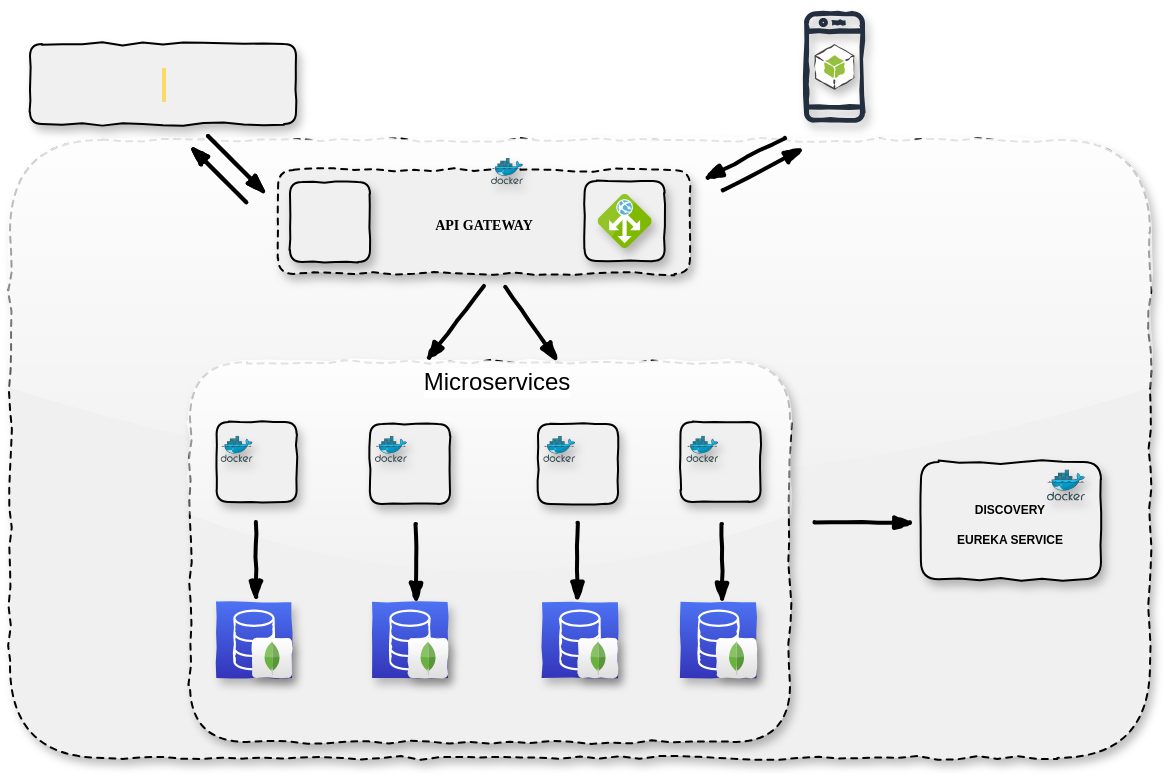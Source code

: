 <mxfile version="12.9.3" type="device"><diagram id="C5RBs43oDa-KdzZeNtuy" name="Page-1"><mxGraphModel dx="1102" dy="559" grid="1" gridSize="10" guides="1" tooltips="1" connect="1" arrows="1" fold="1" page="1" pageScale="1" pageWidth="827" pageHeight="1169" background="none" math="0" shadow="0"><root><mxCell id="WIyWlLk6GJQsqaUBKTNV-0"/><mxCell id="WIyWlLk6GJQsqaUBKTNV-1" parent="WIyWlLk6GJQsqaUBKTNV-0"/><mxCell id="03yPQON_WWGw00mhkOWc-113" value="" style="whiteSpace=wrap;html=1;dashed=1;rounded=1;shadow=1;comic=1;glass=1;strokeWidth=1;fillColor=#F0F0F0;" vertex="1" parent="WIyWlLk6GJQsqaUBKTNV-1"><mxGeometry x="110" y="78.94" width="570" height="309" as="geometry"/></mxCell><mxCell id="03yPQON_WWGw00mhkOWc-1" value="&lt;span style=&quot;background-color: rgb(255 , 229 , 153)&quot;&gt;&lt;br&gt;&lt;/span&gt;" style="rounded=1;whiteSpace=wrap;html=1;rotation=0;textDirection=ltr;labelBackgroundColor=#FFF4C3;glass=0;shadow=1;comic=1;fillColor=#F0F0F0;labelBorderColor=#FFD966;" vertex="1" parent="WIyWlLk6GJQsqaUBKTNV-1"><mxGeometry x="120" y="31" width="133" height="40" as="geometry"/></mxCell><mxCell id="03yPQON_WWGw00mhkOWc-3" value="&lt;font face=&quot;Verdana&quot; style=&quot;font-size: 7px&quot;&gt;&lt;b&gt;API GATEWAY&lt;/b&gt;&lt;/font&gt;" style="rounded=1;whiteSpace=wrap;html=1;rotation=0;shadow=1;comic=1;labelBackgroundColor=#F0F0F0;gradientColor=none;fillColor=#F0F0F0;textDirection=ltr;labelPosition=center;verticalLabelPosition=middle;align=center;verticalAlign=middle;direction=east;dashed=1;" vertex="1" parent="WIyWlLk6GJQsqaUBKTNV-1"><mxGeometry x="244.06" y="94.06" width="205.94" height="51.88" as="geometry"/></mxCell><mxCell id="03yPQON_WWGw00mhkOWc-21" value="" style="shape=image;html=1;verticalAlign=top;verticalLabelPosition=bottom;labelBackgroundColor=#ffffff;imageAspect=0;aspect=fixed;image=https://cdn1.iconfinder.com/data/icons/smallicons-logotypes/32/chrome-128.png;rounded=1;shadow=1;glass=0;comic=1;fillColor=#006600;gradientColor=none;" vertex="1" parent="WIyWlLk6GJQsqaUBKTNV-1"><mxGeometry x="139" y="41" width="20" height="20" as="geometry"/></mxCell><mxCell id="03yPQON_WWGw00mhkOWc-22" value="" style="shape=image;html=1;verticalAlign=top;verticalLabelPosition=bottom;labelBackgroundColor=#ffffff;imageAspect=0;aspect=fixed;image=https://cdn1.iconfinder.com/data/icons/smallicons-logotypes/32/firefox-128.png;rounded=1;shadow=1;glass=0;comic=1;fillColor=#006600;gradientColor=none;" vertex="1" parent="WIyWlLk6GJQsqaUBKTNV-1"><mxGeometry x="178" y="41" width="20" height="20" as="geometry"/></mxCell><mxCell id="03yPQON_WWGw00mhkOWc-25" value="" style="shape=image;html=1;verticalAlign=top;verticalLabelPosition=bottom;labelBackgroundColor=#ffffff;imageAspect=0;aspect=fixed;image=https://cdn2.iconfinder.com/data/icons/designer-skills/128/angular-128.png;rounded=1;shadow=1;glass=0;comic=1;fillColor=#F0F0F0;gradientColor=none;" vertex="1" parent="WIyWlLk6GJQsqaUBKTNV-1"><mxGeometry x="138" y="18" width="20" height="20" as="geometry"/></mxCell><mxCell id="03yPQON_WWGw00mhkOWc-26" value="" style="outlineConnect=0;fontColor=#232F3E;gradientColor=none;fillColor=#232F3E;strokeColor=none;dashed=0;verticalLabelPosition=bottom;verticalAlign=top;align=center;html=1;fontSize=12;fontStyle=0;aspect=fixed;pointerEvents=1;shape=mxgraph.aws4.mobile_client;rounded=1;shadow=1;glass=0;comic=1;labelBackgroundColor=#ffffff;" vertex="1" parent="WIyWlLk6GJQsqaUBKTNV-1"><mxGeometry x="507" y="13.5" width="30.49" height="58" as="geometry"/></mxCell><mxCell id="03yPQON_WWGw00mhkOWc-32" value="" style="outlineConnect=0;dashed=0;verticalLabelPosition=bottom;verticalAlign=top;align=center;html=1;shape=mxgraph.aws3.android;fillColor=#96BF3D;gradientColor=none;rounded=1;shadow=1;glass=0;comic=1;labelBackgroundColor=#ffffff;" vertex="1" parent="WIyWlLk6GJQsqaUBKTNV-1"><mxGeometry x="512.25" y="31" width="20" height="23" as="geometry"/></mxCell><mxCell id="03yPQON_WWGw00mhkOWc-48" value="&lt;font style=&quot;font-size: 6px&quot;&gt;DISCOVERY&lt;br&gt;EUREKA SERVICE&lt;/font&gt;" style="whiteSpace=wrap;html=1;rounded=1;shadow=1;glass=0;comic=1;labelBackgroundColor=#F0F0F0;fillColor=#F0F0F0;gradientColor=none;fontStyle=1" vertex="1" parent="WIyWlLk6GJQsqaUBKTNV-1"><mxGeometry x="565.49" y="240" width="90" height="58.63" as="geometry"/></mxCell><mxCell id="03yPQON_WWGw00mhkOWc-59" value="" style="whiteSpace=wrap;html=1;aspect=fixed;rounded=1;shadow=1;glass=0;comic=1;labelBackgroundColor=#F0F0F0;fillColor=#F0F0F0;gradientColor=none;" vertex="1" parent="WIyWlLk6GJQsqaUBKTNV-1"><mxGeometry x="250" y="100" width="40" height="40" as="geometry"/></mxCell><mxCell id="03yPQON_WWGw00mhkOWc-33" value="" style="shape=image;html=1;verticalAlign=top;verticalLabelPosition=bottom;labelBackgroundColor=#ffffff;imageAspect=0;aspect=fixed;image=https://cdn4.iconfinder.com/data/icons/cc_mono_icon_set/blacks/48x48/key.png;rounded=1;shadow=1;glass=0;comic=1;fillColor=#F0F0F0;gradientColor=none;imageBackground=none;imageBorder=none;" vertex="1" parent="WIyWlLk6GJQsqaUBKTNV-1"><mxGeometry x="258.75" y="110.75" width="22.5" height="22.5" as="geometry"/></mxCell><mxCell id="03yPQON_WWGw00mhkOWc-39" value="" style="shape=image;html=1;verticalAlign=top;verticalLabelPosition=bottom;labelBackgroundColor=#ffffff;imageAspect=0;aspect=fixed;image=https://cdn2.iconfinder.com/data/icons/buttons-9/128/Button_Power_On-01.png;rounded=1;shadow=1;glass=0;comic=1;fillColor=#F0F0F0;gradientColor=none;" vertex="1" parent="WIyWlLk6GJQsqaUBKTNV-1"><mxGeometry x="301" y="88" width="12" height="12" as="geometry"/></mxCell><mxCell id="03yPQON_WWGw00mhkOWc-51" value="" style="aspect=fixed;html=1;points=[];align=center;image;fontSize=12;image=img/lib/mscae/Docker.svg;rounded=1;shadow=1;glass=0;comic=1;labelBackgroundColor=#F0F0F0;fillColor=#F0F0F0;gradientColor=none;" vertex="1" parent="WIyWlLk6GJQsqaUBKTNV-1"><mxGeometry x="350.51" y="88" width="16" height="13.12" as="geometry"/></mxCell><mxCell id="03yPQON_WWGw00mhkOWc-60" value="" style="whiteSpace=wrap;html=1;aspect=fixed;rounded=1;shadow=1;glass=0;comic=1;labelBackgroundColor=#F0F0F0;fillColor=#F0F0F0;gradientColor=none;" vertex="1" parent="WIyWlLk6GJQsqaUBKTNV-1"><mxGeometry x="397.31" y="99.5" width="40" height="40" as="geometry"/></mxCell><mxCell id="03yPQON_WWGw00mhkOWc-36" value="" style="aspect=fixed;html=1;points=[];align=center;image;fontSize=12;image=img/lib/mscae/Application_Gateway.svg;rounded=1;shadow=1;glass=0;comic=1;labelBackgroundColor=#ffffff;fillColor=#F0F0F0;gradientColor=none;" vertex="1" parent="WIyWlLk6GJQsqaUBKTNV-1"><mxGeometry x="403.81" y="106" width="27" height="27" as="geometry"/></mxCell><mxCell id="03yPQON_WWGw00mhkOWc-45" value="" style="aspect=fixed;html=1;points=[];align=center;image;fontSize=12;image=img/lib/mscae/Docker.svg;rounded=1;shadow=1;glass=0;comic=1;labelBackgroundColor=#ffffff;fillColor=#F0F0F0;gradientColor=none;" vertex="1" parent="WIyWlLk6GJQsqaUBKTNV-1"><mxGeometry x="628.49" y="243.71" width="19" height="15.59" as="geometry"/></mxCell><mxCell id="03yPQON_WWGw00mhkOWc-47" value="" style="shape=image;html=1;verticalAlign=top;verticalLabelPosition=bottom;labelBackgroundColor=#ffffff;imageAspect=0;aspect=fixed;image=https://cdn2.iconfinder.com/data/icons/buttons-9/128/Button_Power_On-01.png;rounded=1;shadow=1;glass=0;comic=1;fillColor=#F0F0F0;gradientColor=none;" vertex="1" parent="WIyWlLk6GJQsqaUBKTNV-1"><mxGeometry x="573.49" y="242.71" width="15" height="15" as="geometry"/></mxCell><mxCell id="03yPQON_WWGw00mhkOWc-97" value="" style="group;rotation=45;" vertex="1" connectable="0" parent="WIyWlLk6GJQsqaUBKTNV-1"><mxGeometry x="200" y="90" width="40" height="9.5" as="geometry"/></mxCell><mxCell id="03yPQON_WWGw00mhkOWc-20" value="" style="rounded=0;comic=1;strokeWidth=2;endArrow=blockThin;html=1;fontFamily=Comic Sans MS;fontStyle=1;" edge="1" parent="03yPQON_WWGw00mhkOWc-97"><mxGeometry width="50" height="50" relative="1" as="geometry"><mxPoint x="9" y="-13" as="sourcePoint"/><mxPoint x="38" y="16" as="targetPoint"/></mxGeometry></mxCell><mxCell id="03yPQON_WWGw00mhkOWc-37" value="" style="rounded=0;comic=1;strokeWidth=2;endArrow=blockThin;html=1;fontFamily=Comic Sans MS;fontStyle=1;" edge="1" parent="03yPQON_WWGw00mhkOWc-97"><mxGeometry width="50" height="50" relative="1" as="geometry"><mxPoint x="28" y="20" as="sourcePoint"/><mxPoint y="-8" as="targetPoint"/><Array as="points"><mxPoint x="7" y="-1"/></Array></mxGeometry></mxCell><mxCell id="03yPQON_WWGw00mhkOWc-116" value="" style="shape=image;html=1;verticalAlign=top;verticalLabelPosition=bottom;labelBackgroundColor=#ffffff;imageAspect=0;aspect=fixed;image=https://cdn4.iconfinder.com/data/icons/logos-brands-5/24/jenkins-128.png;rounded=1;shadow=1;glass=1;dashed=1;comic=1;strokeWidth=1;fillColor=#F0F0F0;gradientColor=none;" vertex="1" parent="WIyWlLk6GJQsqaUBKTNV-1"><mxGeometry x="126.25" y="89.75" width="43.5" height="43.5" as="geometry"/></mxCell><mxCell id="03yPQON_WWGw00mhkOWc-117" value="" style="group;rotation=45;" vertex="1" connectable="0" parent="WIyWlLk6GJQsqaUBKTNV-1"><mxGeometry x="200" y="90" width="40" height="9.5" as="geometry"/></mxCell><mxCell id="03yPQON_WWGw00mhkOWc-118" value="" style="rounded=0;comic=1;strokeWidth=2;endArrow=blockThin;html=1;fontFamily=Comic Sans MS;fontStyle=1;" edge="1" parent="03yPQON_WWGw00mhkOWc-117"><mxGeometry width="50" height="50" relative="1" as="geometry"><mxPoint x="9" y="-13" as="sourcePoint"/><mxPoint x="38" y="16" as="targetPoint"/></mxGeometry></mxCell><mxCell id="03yPQON_WWGw00mhkOWc-119" value="" style="rounded=0;comic=1;strokeWidth=2;endArrow=blockThin;html=1;fontFamily=Comic Sans MS;fontStyle=1;" edge="1" parent="03yPQON_WWGw00mhkOWc-117"><mxGeometry width="50" height="50" relative="1" as="geometry"><mxPoint x="28" y="20" as="sourcePoint"/><mxPoint y="-8" as="targetPoint"/><Array as="points"><mxPoint x="7" y="-1"/></Array></mxGeometry></mxCell><mxCell id="03yPQON_WWGw00mhkOWc-126" value="" style="group" vertex="1" connectable="0" parent="WIyWlLk6GJQsqaUBKTNV-1"><mxGeometry x="456.78" y="77.91" width="50.22" height="26.09" as="geometry"/></mxCell><mxCell id="03yPQON_WWGw00mhkOWc-27" value="" style="rounded=0;comic=1;strokeWidth=2;endArrow=blockThin;html=1;fontFamily=Comic Sans MS;fontStyle=1;" edge="1" parent="03yPQON_WWGw00mhkOWc-126"><mxGeometry width="50" height="50" relative="1" as="geometry"><mxPoint x="40.654" as="sourcePoint"/><mxPoint y="20.872" as="targetPoint"/></mxGeometry></mxCell><mxCell id="03yPQON_WWGw00mhkOWc-38" value="" style="rounded=0;comic=1;strokeWidth=2;endArrow=blockThin;html=1;fontFamily=Comic Sans MS;fontStyle=1;" edge="1" parent="03yPQON_WWGw00mhkOWc-126"><mxGeometry width="50" height="50" relative="1" as="geometry"><mxPoint x="9.566" y="26.09" as="sourcePoint"/><mxPoint x="50.22" y="5.218" as="targetPoint"/></mxGeometry></mxCell><mxCell id="03yPQON_WWGw00mhkOWc-144" value="" style="whiteSpace=wrap;html=1;rounded=1;shadow=1;glass=1;dashed=1;comic=1;labelBackgroundColor=#F0F0F0;strokeWidth=1;fillColor=#F0F0F0;gradientColor=none;" vertex="1" parent="WIyWlLk6GJQsqaUBKTNV-1"><mxGeometry x="200" y="190" width="300" height="190" as="geometry"/></mxCell><mxCell id="03yPQON_WWGw00mhkOWc-43" value="" style="whiteSpace=wrap;html=1;aspect=fixed;rounded=1;shadow=1;glass=0;comic=1;labelBackgroundColor=#ffffff;fillColor=#F0F0F0;gradientColor=none;" vertex="1" parent="WIyWlLk6GJQsqaUBKTNV-1"><mxGeometry x="213.3" y="220" width="40" height="40" as="geometry"/></mxCell><mxCell id="03yPQON_WWGw00mhkOWc-52" value="" style="aspect=fixed;html=1;points=[];align=center;image;fontSize=12;image=img/lib/mscae/Docker.svg;rounded=1;shadow=1;glass=0;comic=1;labelBackgroundColor=#F0F0F0;fillColor=#F0F0F0;gradientColor=none;" vertex="1" parent="WIyWlLk6GJQsqaUBKTNV-1"><mxGeometry x="215.3" y="226.88" width="16" height="13.12" as="geometry"/></mxCell><mxCell id="03yPQON_WWGw00mhkOWc-66" value="" style="whiteSpace=wrap;html=1;aspect=fixed;rounded=1;shadow=1;glass=0;comic=1;labelBackgroundColor=#ffffff;fillColor=#F0F0F0;gradientColor=none;" vertex="1" parent="WIyWlLk6GJQsqaUBKTNV-1"><mxGeometry x="290" y="221" width="40" height="40" as="geometry"/></mxCell><mxCell id="03yPQON_WWGw00mhkOWc-67" value="" style="whiteSpace=wrap;html=1;aspect=fixed;rounded=1;shadow=1;glass=0;comic=1;labelBackgroundColor=#ffffff;fillColor=#F0F0F0;gradientColor=none;" vertex="1" parent="WIyWlLk6GJQsqaUBKTNV-1"><mxGeometry x="374" y="221" width="40" height="40" as="geometry"/></mxCell><mxCell id="03yPQON_WWGw00mhkOWc-68" value="" style="whiteSpace=wrap;html=1;aspect=fixed;rounded=1;shadow=1;glass=0;comic=1;labelBackgroundColor=#ffffff;fillColor=#F0F0F0;gradientColor=none;" vertex="1" parent="WIyWlLk6GJQsqaUBKTNV-1"><mxGeometry x="445.25" y="220" width="40" height="40" as="geometry"/></mxCell><mxCell id="03yPQON_WWGw00mhkOWc-69" value="" style="rounded=0;comic=1;strokeWidth=2;endArrow=blockThin;html=1;fontFamily=Comic Sans MS;fontStyle=1;" edge="1" parent="WIyWlLk6GJQsqaUBKTNV-1"><mxGeometry width="50" height="50" relative="1" as="geometry"><mxPoint x="232.96" y="270.0" as="sourcePoint"/><mxPoint x="232.96" y="309.66" as="targetPoint"/></mxGeometry></mxCell><mxCell id="03yPQON_WWGw00mhkOWc-76" value="" style="shape=image;html=1;verticalAlign=top;verticalLabelPosition=bottom;labelBackgroundColor=#ffffff;imageAspect=0;aspect=fixed;image=https://cdn2.iconfinder.com/data/icons/buttons-9/128/Button_Power_On-01.png;rounded=1;shadow=1;glass=0;comic=1;fillColor=#F0F0F0;gradientColor=none;" vertex="1" parent="WIyWlLk6GJQsqaUBKTNV-1"><mxGeometry x="236" y="226.88" width="15" height="15" as="geometry"/></mxCell><mxCell id="03yPQON_WWGw00mhkOWc-81" value="" style="rounded=0;comic=1;strokeWidth=2;endArrow=blockThin;html=1;fontFamily=Comic Sans MS;fontStyle=1;" edge="1" parent="WIyWlLk6GJQsqaUBKTNV-1"><mxGeometry width="50" height="50" relative="1" as="geometry"><mxPoint x="313" y="271" as="sourcePoint"/><mxPoint x="313" y="310.66" as="targetPoint"/></mxGeometry></mxCell><mxCell id="03yPQON_WWGw00mhkOWc-84" value="" style="rounded=0;comic=1;strokeWidth=2;endArrow=blockThin;html=1;fontFamily=Comic Sans MS;fontStyle=1;" edge="1" parent="WIyWlLk6GJQsqaUBKTNV-1"><mxGeometry width="50" height="50" relative="1" as="geometry"><mxPoint x="393.71" y="270.34" as="sourcePoint"/><mxPoint x="393.71" y="310.0" as="targetPoint"/></mxGeometry></mxCell><mxCell id="03yPQON_WWGw00mhkOWc-87" value="" style="rounded=0;comic=1;strokeWidth=2;endArrow=blockThin;html=1;fontFamily=Comic Sans MS;fontStyle=1;" edge="1" parent="WIyWlLk6GJQsqaUBKTNV-1"><mxGeometry width="50" height="50" relative="1" as="geometry"><mxPoint x="466" y="271" as="sourcePoint"/><mxPoint x="466" y="310.66" as="targetPoint"/></mxGeometry></mxCell><mxCell id="03yPQON_WWGw00mhkOWc-107" value="" style="aspect=fixed;html=1;points=[];align=center;image;fontSize=12;image=img/lib/mscae/Docker.svg;rounded=1;shadow=1;glass=0;comic=1;labelBackgroundColor=#F0F0F0;fillColor=#F0F0F0;gradientColor=none;" vertex="1" parent="WIyWlLk6GJQsqaUBKTNV-1"><mxGeometry x="292.45" y="226.88" width="16" height="13.12" as="geometry"/></mxCell><mxCell id="03yPQON_WWGw00mhkOWc-108" value="" style="shape=image;html=1;verticalAlign=top;verticalLabelPosition=bottom;labelBackgroundColor=#ffffff;imageAspect=0;aspect=fixed;image=https://cdn2.iconfinder.com/data/icons/buttons-9/128/Button_Power_On-01.png;rounded=1;shadow=1;glass=0;comic=1;fillColor=#F0F0F0;gradientColor=none;" vertex="1" parent="WIyWlLk6GJQsqaUBKTNV-1"><mxGeometry x="313.15" y="226.88" width="15" height="15" as="geometry"/></mxCell><mxCell id="03yPQON_WWGw00mhkOWc-109" value="" style="aspect=fixed;html=1;points=[];align=center;image;fontSize=12;image=img/lib/mscae/Docker.svg;rounded=1;shadow=1;glass=0;comic=1;labelBackgroundColor=#F0F0F0;fillColor=#F0F0F0;gradientColor=none;" vertex="1" parent="WIyWlLk6GJQsqaUBKTNV-1"><mxGeometry x="376.61" y="226.88" width="16" height="13.12" as="geometry"/></mxCell><mxCell id="03yPQON_WWGw00mhkOWc-110" value="" style="shape=image;html=1;verticalAlign=top;verticalLabelPosition=bottom;labelBackgroundColor=#ffffff;imageAspect=0;aspect=fixed;image=https://cdn2.iconfinder.com/data/icons/buttons-9/128/Button_Power_On-01.png;rounded=1;shadow=1;glass=0;comic=1;fillColor=#F0F0F0;gradientColor=none;" vertex="1" parent="WIyWlLk6GJQsqaUBKTNV-1"><mxGeometry x="397.31" y="226.88" width="15" height="15" as="geometry"/></mxCell><mxCell id="03yPQON_WWGw00mhkOWc-111" value="" style="aspect=fixed;html=1;points=[];align=center;image;fontSize=12;image=img/lib/mscae/Docker.svg;rounded=1;shadow=1;glass=0;comic=1;labelBackgroundColor=#F0F0F0;fillColor=#F0F0F0;gradientColor=none;" vertex="1" parent="WIyWlLk6GJQsqaUBKTNV-1"><mxGeometry x="448.14" y="226.88" width="16" height="13.12" as="geometry"/></mxCell><mxCell id="03yPQON_WWGw00mhkOWc-112" value="" style="shape=image;html=1;verticalAlign=top;verticalLabelPosition=bottom;labelBackgroundColor=#ffffff;imageAspect=0;aspect=fixed;image=https://cdn2.iconfinder.com/data/icons/buttons-9/128/Button_Power_On-01.png;rounded=1;shadow=1;glass=0;comic=1;fillColor=#F0F0F0;gradientColor=none;" vertex="1" parent="WIyWlLk6GJQsqaUBKTNV-1"><mxGeometry x="468.84" y="226.88" width="15" height="15" as="geometry"/></mxCell><mxCell id="03yPQON_WWGw00mhkOWc-149" value="" style="rounded=0;comic=1;strokeWidth=2;endArrow=blockThin;html=1;fontFamily=Comic Sans MS;fontStyle=1;" edge="1" parent="WIyWlLk6GJQsqaUBKTNV-1"><mxGeometry width="50" height="50" relative="1" as="geometry"><mxPoint x="512.25" y="270" as="sourcePoint"/><mxPoint x="562.25" y="270.45" as="targetPoint"/></mxGeometry></mxCell><mxCell id="03yPQON_WWGw00mhkOWc-150" value="Microservices" style="text;html=1;align=center;verticalAlign=middle;whiteSpace=wrap;rounded=0;shadow=1;glass=1;dashed=1;comic=1;labelBackgroundColor=#FFFFFF;" vertex="1" parent="WIyWlLk6GJQsqaUBKTNV-1"><mxGeometry x="326.51" y="190" width="53.49" height="20" as="geometry"/></mxCell><mxCell id="03yPQON_WWGw00mhkOWc-152" value="" style="rounded=0;comic=1;strokeWidth=2;endArrow=blockThin;html=1;fontFamily=Comic Sans MS;fontStyle=1;" edge="1" parent="WIyWlLk6GJQsqaUBKTNV-1"><mxGeometry width="50" height="50" relative="1" as="geometry"><mxPoint x="347" y="152" as="sourcePoint"/><mxPoint x="318" y="189.6" as="targetPoint"/></mxGeometry></mxCell><mxCell id="03yPQON_WWGw00mhkOWc-153" value="" style="rounded=0;comic=1;strokeWidth=2;endArrow=blockThin;html=1;fontFamily=Comic Sans MS;fontStyle=1;" edge="1" parent="WIyWlLk6GJQsqaUBKTNV-1"><mxGeometry width="50" height="50" relative="1" as="geometry"><mxPoint x="357.61" y="152.4" as="sourcePoint"/><mxPoint x="384" y="190.0" as="targetPoint"/></mxGeometry></mxCell><mxCell id="03yPQON_WWGw00mhkOWc-155" value="" style="shape=image;html=1;verticalAlign=top;verticalLabelPosition=bottom;labelBackgroundColor=#ffffff;imageAspect=0;aspect=fixed;image=https://cdn1.iconfinder.com/data/icons/logotypes/32/internet-explorer-128.png;rounded=1;shadow=1;glass=1;dashed=1;comic=1;strokeColor=#000000;strokeWidth=1;fillColor=#FFFFFF;gradientColor=none;" vertex="1" parent="WIyWlLk6GJQsqaUBKTNV-1"><mxGeometry x="221" y="38" width="23" height="23" as="geometry"/></mxCell><mxCell id="03yPQON_WWGw00mhkOWc-161" value="" style="outlineConnect=0;fontColor=#232F3E;gradientColor=#4D72F3;gradientDirection=north;fillColor=#3334B9;strokeColor=#ffffff;dashed=0;verticalLabelPosition=bottom;verticalAlign=top;align=center;html=1;fontSize=12;fontStyle=0;aspect=fixed;shape=mxgraph.aws4.resourceIcon;resIcon=mxgraph.aws4.database;rounded=1;shadow=1;glass=1;comic=1;labelBackgroundColor=#FFFFFF;" vertex="1" parent="WIyWlLk6GJQsqaUBKTNV-1"><mxGeometry x="213" y="310" width="38" height="38" as="geometry"/></mxCell><mxCell id="03yPQON_WWGw00mhkOWc-158" value="" style="dashed=0;outlineConnect=0;html=1;align=center;labelPosition=center;verticalLabelPosition=bottom;verticalAlign=top;shape=mxgraph.webicons.mongodb;gradientColor=#DFDEDE;rounded=1;shadow=1;glass=1;comic=1;labelBackgroundColor=#FFFFFF;strokeColor=#000000;strokeWidth=1;" vertex="1" parent="WIyWlLk6GJQsqaUBKTNV-1"><mxGeometry x="231" y="328" width="20" height="20" as="geometry"/></mxCell><mxCell id="03yPQON_WWGw00mhkOWc-162" value="" style="outlineConnect=0;fontColor=#232F3E;gradientColor=#4D72F3;gradientDirection=north;fillColor=#3334B9;strokeColor=#ffffff;dashed=0;verticalLabelPosition=bottom;verticalAlign=top;align=center;html=1;fontSize=12;fontStyle=0;aspect=fixed;shape=mxgraph.aws4.resourceIcon;resIcon=mxgraph.aws4.database;rounded=1;shadow=1;glass=1;comic=1;labelBackgroundColor=#FFFFFF;" vertex="1" parent="WIyWlLk6GJQsqaUBKTNV-1"><mxGeometry x="291" y="310" width="38" height="38" as="geometry"/></mxCell><mxCell id="03yPQON_WWGw00mhkOWc-163" value="" style="dashed=0;outlineConnect=0;html=1;align=center;labelPosition=center;verticalLabelPosition=bottom;verticalAlign=top;shape=mxgraph.webicons.mongodb;gradientColor=#DFDEDE;rounded=1;shadow=1;glass=1;comic=1;labelBackgroundColor=#FFFFFF;strokeColor=#000000;strokeWidth=1;" vertex="1" parent="WIyWlLk6GJQsqaUBKTNV-1"><mxGeometry x="309" y="328" width="20" height="20" as="geometry"/></mxCell><mxCell id="03yPQON_WWGw00mhkOWc-164" value="" style="outlineConnect=0;fontColor=#232F3E;gradientColor=#4D72F3;gradientDirection=north;fillColor=#3334B9;strokeColor=#ffffff;dashed=0;verticalLabelPosition=bottom;verticalAlign=top;align=center;html=1;fontSize=12;fontStyle=0;aspect=fixed;shape=mxgraph.aws4.resourceIcon;resIcon=mxgraph.aws4.database;rounded=1;shadow=1;glass=1;comic=1;labelBackgroundColor=#FFFFFF;" vertex="1" parent="WIyWlLk6GJQsqaUBKTNV-1"><mxGeometry x="376" y="310" width="38" height="38" as="geometry"/></mxCell><mxCell id="03yPQON_WWGw00mhkOWc-165" value="" style="dashed=0;outlineConnect=0;html=1;align=center;labelPosition=center;verticalLabelPosition=bottom;verticalAlign=top;shape=mxgraph.webicons.mongodb;gradientColor=#DFDEDE;rounded=1;shadow=1;glass=1;comic=1;labelBackgroundColor=#FFFFFF;strokeColor=#000000;strokeWidth=1;" vertex="1" parent="WIyWlLk6GJQsqaUBKTNV-1"><mxGeometry x="394" y="328" width="20" height="20" as="geometry"/></mxCell><mxCell id="03yPQON_WWGw00mhkOWc-166" value="" style="outlineConnect=0;fontColor=#232F3E;gradientColor=#4D72F3;gradientDirection=north;fillColor=#3334B9;strokeColor=#ffffff;dashed=0;verticalLabelPosition=bottom;verticalAlign=top;align=center;html=1;fontSize=12;fontStyle=0;aspect=fixed;shape=mxgraph.aws4.resourceIcon;resIcon=mxgraph.aws4.database;rounded=1;shadow=1;glass=1;comic=1;labelBackgroundColor=#FFFFFF;" vertex="1" parent="WIyWlLk6GJQsqaUBKTNV-1"><mxGeometry x="445.25" y="310" width="38" height="38" as="geometry"/></mxCell><mxCell id="03yPQON_WWGw00mhkOWc-167" value="" style="dashed=0;outlineConnect=0;html=1;align=center;labelPosition=center;verticalLabelPosition=bottom;verticalAlign=top;shape=mxgraph.webicons.mongodb;gradientColor=#DFDEDE;rounded=1;shadow=1;glass=1;comic=1;labelBackgroundColor=#FFFFFF;strokeColor=#000000;strokeWidth=1;" vertex="1" parent="WIyWlLk6GJQsqaUBKTNV-1"><mxGeometry x="463.25" y="328" width="20" height="20" as="geometry"/></mxCell></root></mxGraphModel></diagram></mxfile>